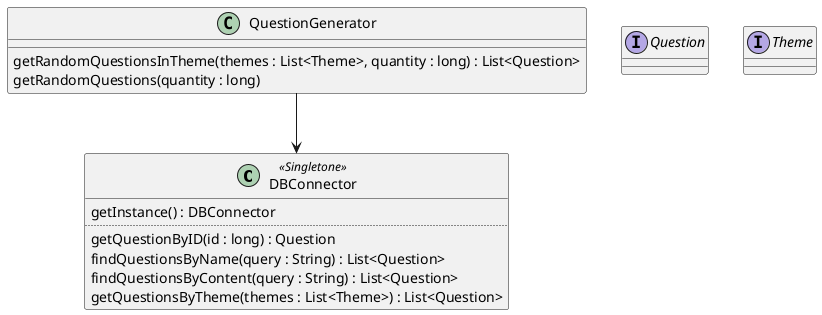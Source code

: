 'Общая диаграмма классов генератора тестов'
@startuml
class DBConnector <<Singletone>> {
    getInstance() : DBConnector
    ..
    getQuestionByID(id : long) : Question
    findQuestionsByName(query : String) : List<Question>
    findQuestionsByContent(query : String) : List<Question>
    getQuestionsByTheme(themes : List<Theme>) : List<Question>
}

class QuestionGenerator {
    getRandomQuestionsInTheme(themes : List<Theme>, quantity : long) : List<Question>
    getRandomQuestions(quantity : long)
}

QuestionGenerator --> DBConnector
interface Question {

}
interface Theme {

}
@enduml